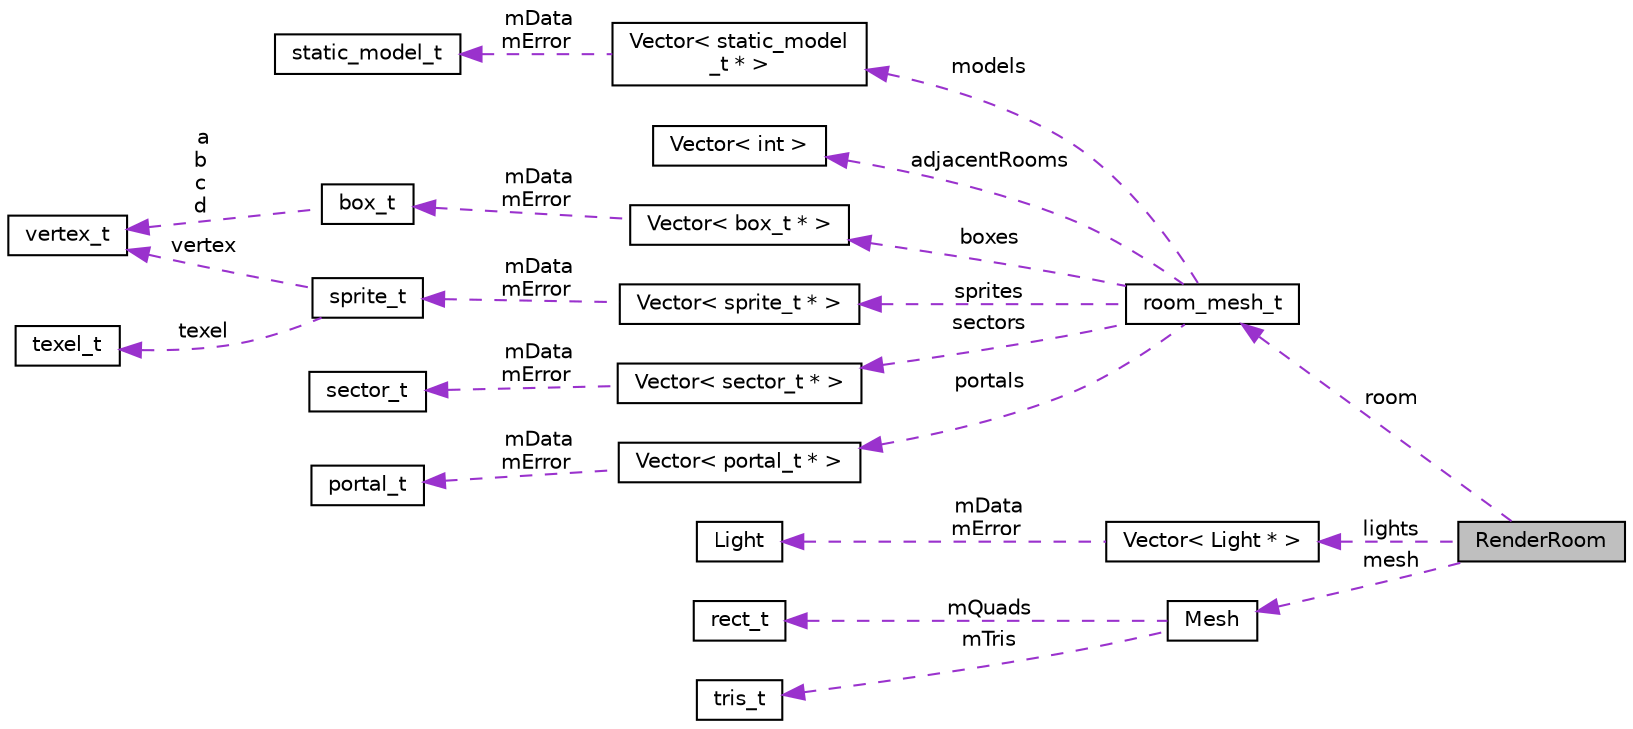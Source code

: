 digraph "RenderRoom"
{
 // INTERACTIVE_SVG=YES
  edge [fontname="Helvetica",fontsize="10",labelfontname="Helvetica",labelfontsize="10"];
  node [fontname="Helvetica",fontsize="10",shape=record];
  rankdir="LR";
  Node1 [label="RenderRoom",height=0.2,width=0.4,color="black", fillcolor="grey75", style="filled" fontcolor="black"];
  Node2 -> Node1 [dir="back",color="darkorchid3",fontsize="10",style="dashed",label=" room" ,fontname="Helvetica"];
  Node2 [label="room_mesh_t",height=0.2,width=0.4,color="black", fillcolor="white", style="filled",URL="$_world_8h.html#structroom__mesh__t"];
  Node3 -> Node2 [dir="back",color="darkorchid3",fontsize="10",style="dashed",label=" models" ,fontname="Helvetica"];
  Node3 [label="Vector\< static_model\l_t * \>",height=0.2,width=0.4,color="black", fillcolor="white", style="filled",URL="$class_vector.html"];
  Node4 -> Node3 [dir="back",color="darkorchid3",fontsize="10",style="dashed",label=" mData\nmError" ,fontname="Helvetica"];
  Node4 [label="static_model_t",height=0.2,width=0.4,color="black", fillcolor="white", style="filled",URL="$_world_8h.html#structstatic__model__t"];
  Node5 -> Node2 [dir="back",color="darkorchid3",fontsize="10",style="dashed",label=" adjacentRooms" ,fontname="Helvetica"];
  Node5 [label="Vector\< int \>",height=0.2,width=0.4,color="black", fillcolor="white", style="filled",URL="$class_vector.html"];
  Node6 -> Node2 [dir="back",color="darkorchid3",fontsize="10",style="dashed",label=" boxes" ,fontname="Helvetica"];
  Node6 [label="Vector\< box_t * \>",height=0.2,width=0.4,color="black", fillcolor="white", style="filled",URL="$class_vector.html"];
  Node7 -> Node6 [dir="back",color="darkorchid3",fontsize="10",style="dashed",label=" mData\nmError" ,fontname="Helvetica"];
  Node7 [label="box_t",height=0.2,width=0.4,color="black", fillcolor="white", style="filled",URL="$_world_8h.html#structbox__t"];
  Node8 -> Node7 [dir="back",color="darkorchid3",fontsize="10",style="dashed",label=" a\nb\nc\nd" ,fontname="Helvetica"];
  Node8 [label="vertex_t",height=0.2,width=0.4,color="black", fillcolor="white", style="filled",URL="$_world_8h.html#structvertex__t"];
  Node9 -> Node2 [dir="back",color="darkorchid3",fontsize="10",style="dashed",label=" sectors" ,fontname="Helvetica"];
  Node9 [label="Vector\< sector_t * \>",height=0.2,width=0.4,color="black", fillcolor="white", style="filled",URL="$class_vector.html"];
  Node10 -> Node9 [dir="back",color="darkorchid3",fontsize="10",style="dashed",label=" mData\nmError" ,fontname="Helvetica"];
  Node10 [label="sector_t",height=0.2,width=0.4,color="black", fillcolor="white", style="filled",URL="$_world_8h.html#structsector__t"];
  Node11 -> Node2 [dir="back",color="darkorchid3",fontsize="10",style="dashed",label=" sprites" ,fontname="Helvetica"];
  Node11 [label="Vector\< sprite_t * \>",height=0.2,width=0.4,color="black", fillcolor="white", style="filled",URL="$class_vector.html"];
  Node12 -> Node11 [dir="back",color="darkorchid3",fontsize="10",style="dashed",label=" mData\nmError" ,fontname="Helvetica"];
  Node12 [label="sprite_t",height=0.2,width=0.4,color="black", fillcolor="white", style="filled",URL="$_world_8h.html#structsprite__t"];
  Node13 -> Node12 [dir="back",color="darkorchid3",fontsize="10",style="dashed",label=" texel" ,fontname="Helvetica"];
  Node13 [label="texel_t",height=0.2,width=0.4,color="black", fillcolor="white", style="filled",URL="$_world_8h.html#structtexel__t"];
  Node8 -> Node12 [dir="back",color="darkorchid3",fontsize="10",style="dashed",label=" vertex" ,fontname="Helvetica"];
  Node14 -> Node2 [dir="back",color="darkorchid3",fontsize="10",style="dashed",label=" portals" ,fontname="Helvetica"];
  Node14 [label="Vector\< portal_t * \>",height=0.2,width=0.4,color="black", fillcolor="white", style="filled",URL="$class_vector.html"];
  Node15 -> Node14 [dir="back",color="darkorchid3",fontsize="10",style="dashed",label=" mData\nmError" ,fontname="Helvetica"];
  Node15 [label="portal_t",height=0.2,width=0.4,color="black", fillcolor="white", style="filled",URL="$_world_8h.html#structportal__t"];
  Node16 -> Node1 [dir="back",color="darkorchid3",fontsize="10",style="dashed",label=" lights" ,fontname="Helvetica"];
  Node16 [label="Vector\< Light * \>",height=0.2,width=0.4,color="black", fillcolor="white", style="filled",URL="$class_vector.html"];
  Node17 -> Node16 [dir="back",color="darkorchid3",fontsize="10",style="dashed",label=" mData\nmError" ,fontname="Helvetica"];
  Node17 [label="Light",height=0.2,width=0.4,color="black", fillcolor="white", style="filled",URL="$_light_8h.html#class_light",tooltip="The GL light class. "];
  Node18 -> Node1 [dir="back",color="darkorchid3",fontsize="10",style="dashed",label=" mesh" ,fontname="Helvetica"];
  Node18 [label="Mesh",height=0.2,width=0.4,color="black", fillcolor="white", style="filled",URL="$class_mesh.html",tooltip="OpenGL Mesh. "];
  Node19 -> Node18 [dir="back",color="darkorchid3",fontsize="10",style="dashed",label=" mQuads" ,fontname="Helvetica"];
  Node19 [label="rect_t",height=0.2,width=0.4,color="black", fillcolor="white", style="filled",URL="$_mesh_8h.html#structrect__t"];
  Node20 -> Node18 [dir="back",color="darkorchid3",fontsize="10",style="dashed",label=" mTris" ,fontname="Helvetica"];
  Node20 [label="tris_t",height=0.2,width=0.4,color="black", fillcolor="white", style="filled",URL="$_mesh_8h.html#structtris__t"];
}
